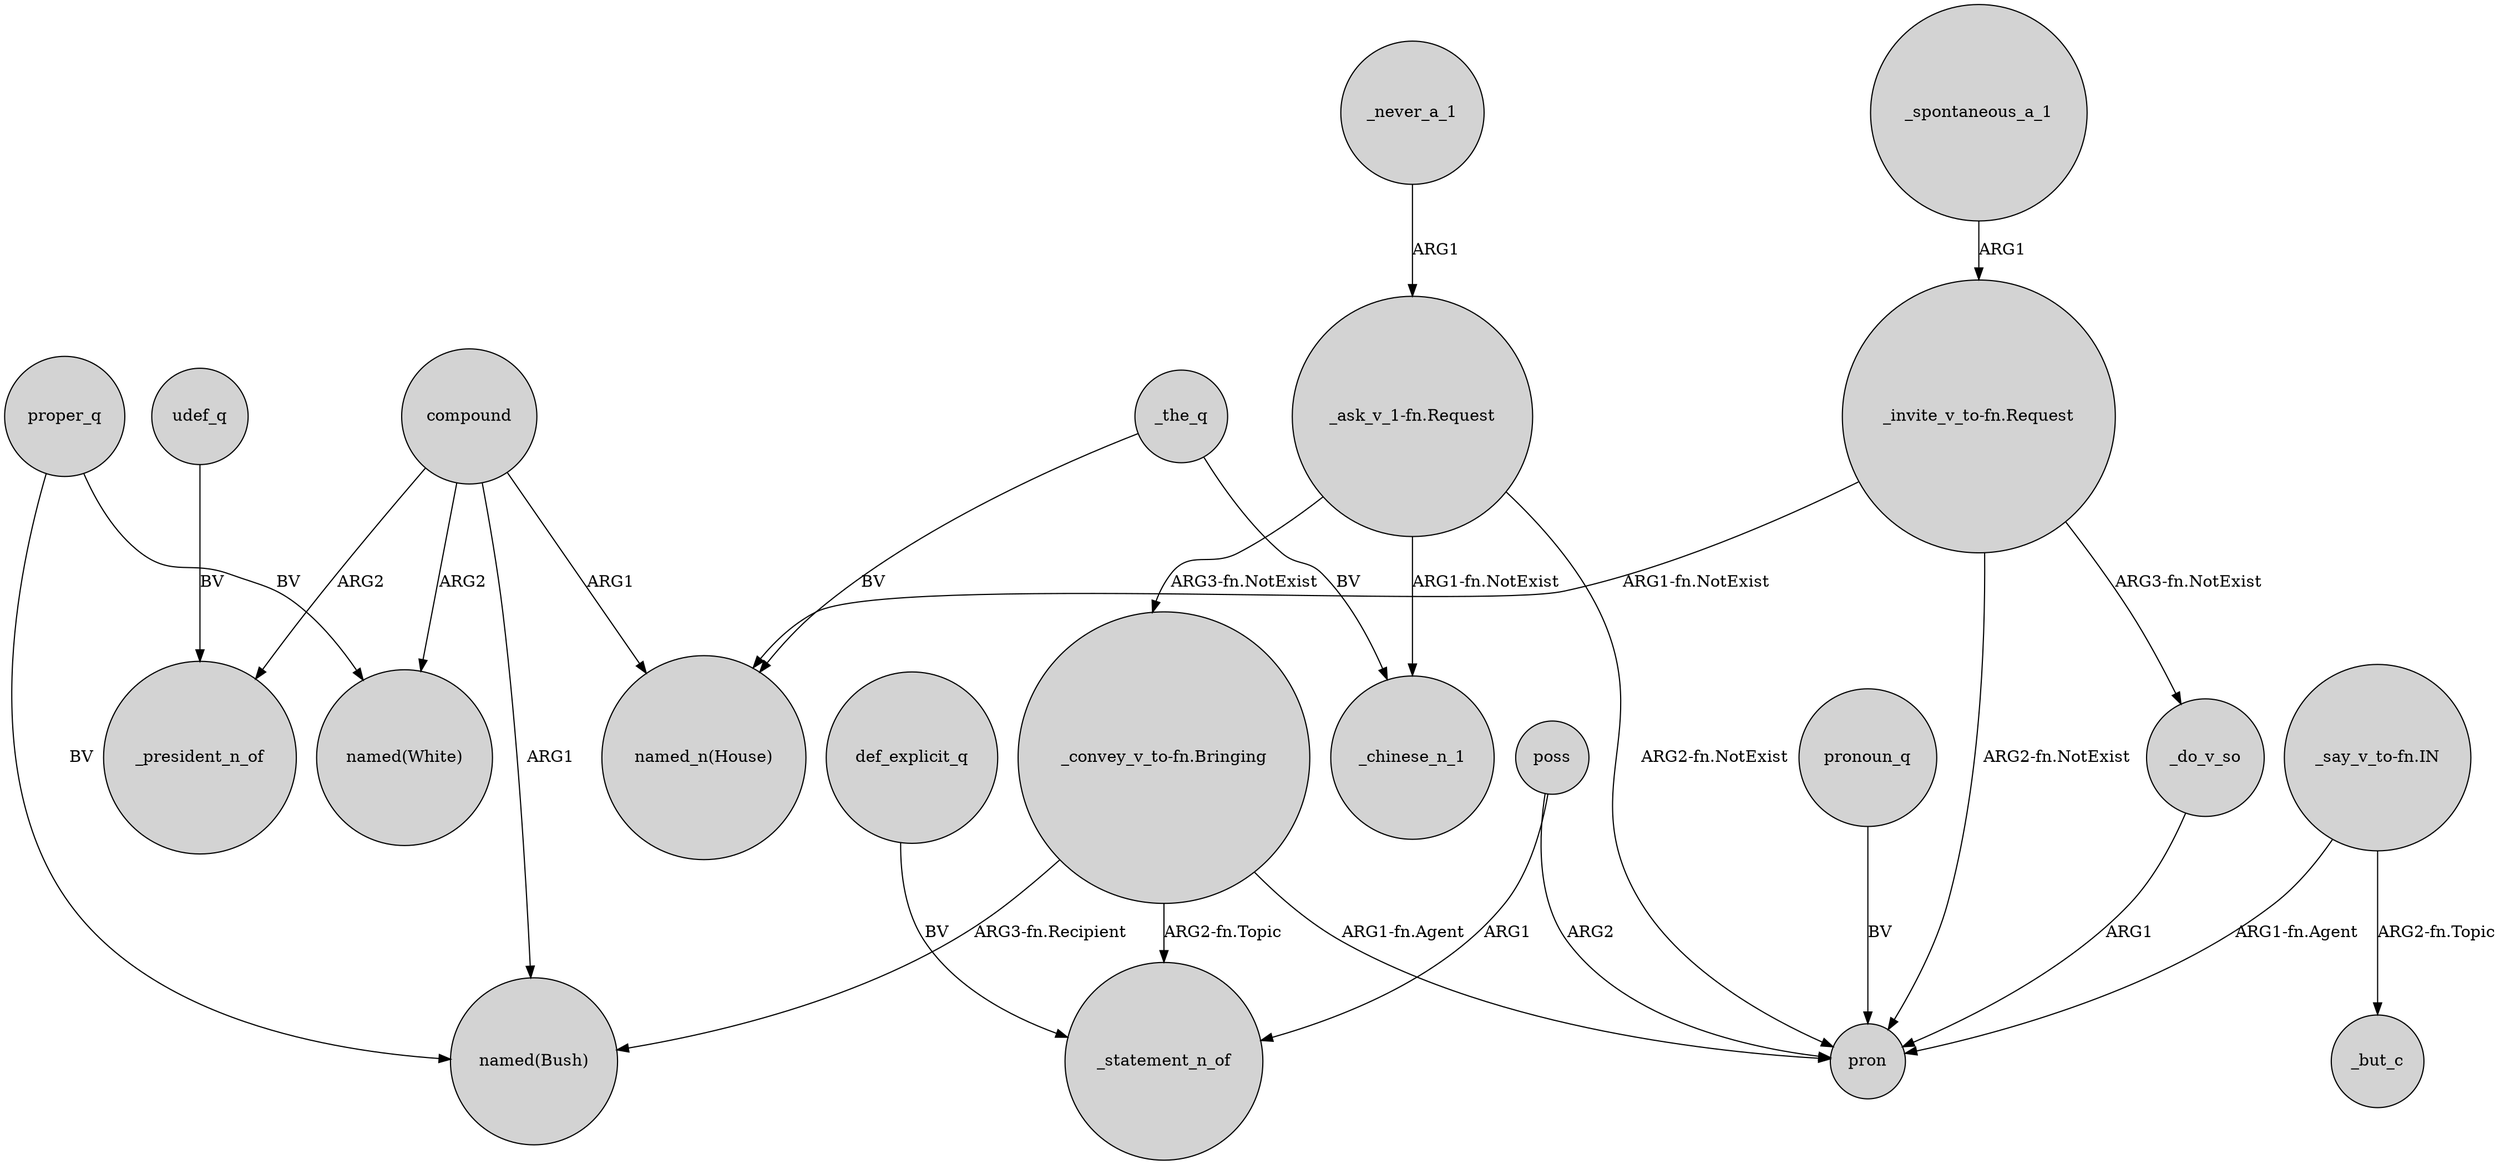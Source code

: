 digraph {
	node [shape=circle style=filled]
	"_convey_v_to-fn.Bringing" -> _statement_n_of [label="ARG2-fn.Topic"]
	"_invite_v_to-fn.Request" -> "named_n(House)" [label="ARG1-fn.NotExist"]
	compound -> _president_n_of [label=ARG2]
	"_invite_v_to-fn.Request" -> pron [label="ARG2-fn.NotExist"]
	poss -> pron [label=ARG2]
	compound -> "named(White)" [label=ARG2]
	"_ask_v_1-fn.Request" -> pron [label="ARG2-fn.NotExist"]
	"_ask_v_1-fn.Request" -> "_convey_v_to-fn.Bringing" [label="ARG3-fn.NotExist"]
	poss -> _statement_n_of [label=ARG1]
	compound -> "named_n(House)" [label=ARG1]
	_the_q -> "named_n(House)" [label=BV]
	"_say_v_to-fn.IN" -> _but_c [label="ARG2-fn.Topic"]
	"_convey_v_to-fn.Bringing" -> "named(Bush)" [label="ARG3-fn.Recipient"]
	pronoun_q -> pron [label=BV]
	proper_q -> "named(White)" [label=BV]
	_spontaneous_a_1 -> "_invite_v_to-fn.Request" [label=ARG1]
	"_invite_v_to-fn.Request" -> _do_v_so [label="ARG3-fn.NotExist"]
	_the_q -> _chinese_n_1 [label=BV]
	udef_q -> _president_n_of [label=BV]
	_do_v_so -> pron [label=ARG1]
	proper_q -> "named(Bush)" [label=BV]
	"_ask_v_1-fn.Request" -> _chinese_n_1 [label="ARG1-fn.NotExist"]
	"_say_v_to-fn.IN" -> pron [label="ARG1-fn.Agent"]
	_never_a_1 -> "_ask_v_1-fn.Request" [label=ARG1]
	def_explicit_q -> _statement_n_of [label=BV]
	compound -> "named(Bush)" [label=ARG1]
	"_convey_v_to-fn.Bringing" -> pron [label="ARG1-fn.Agent"]
}
